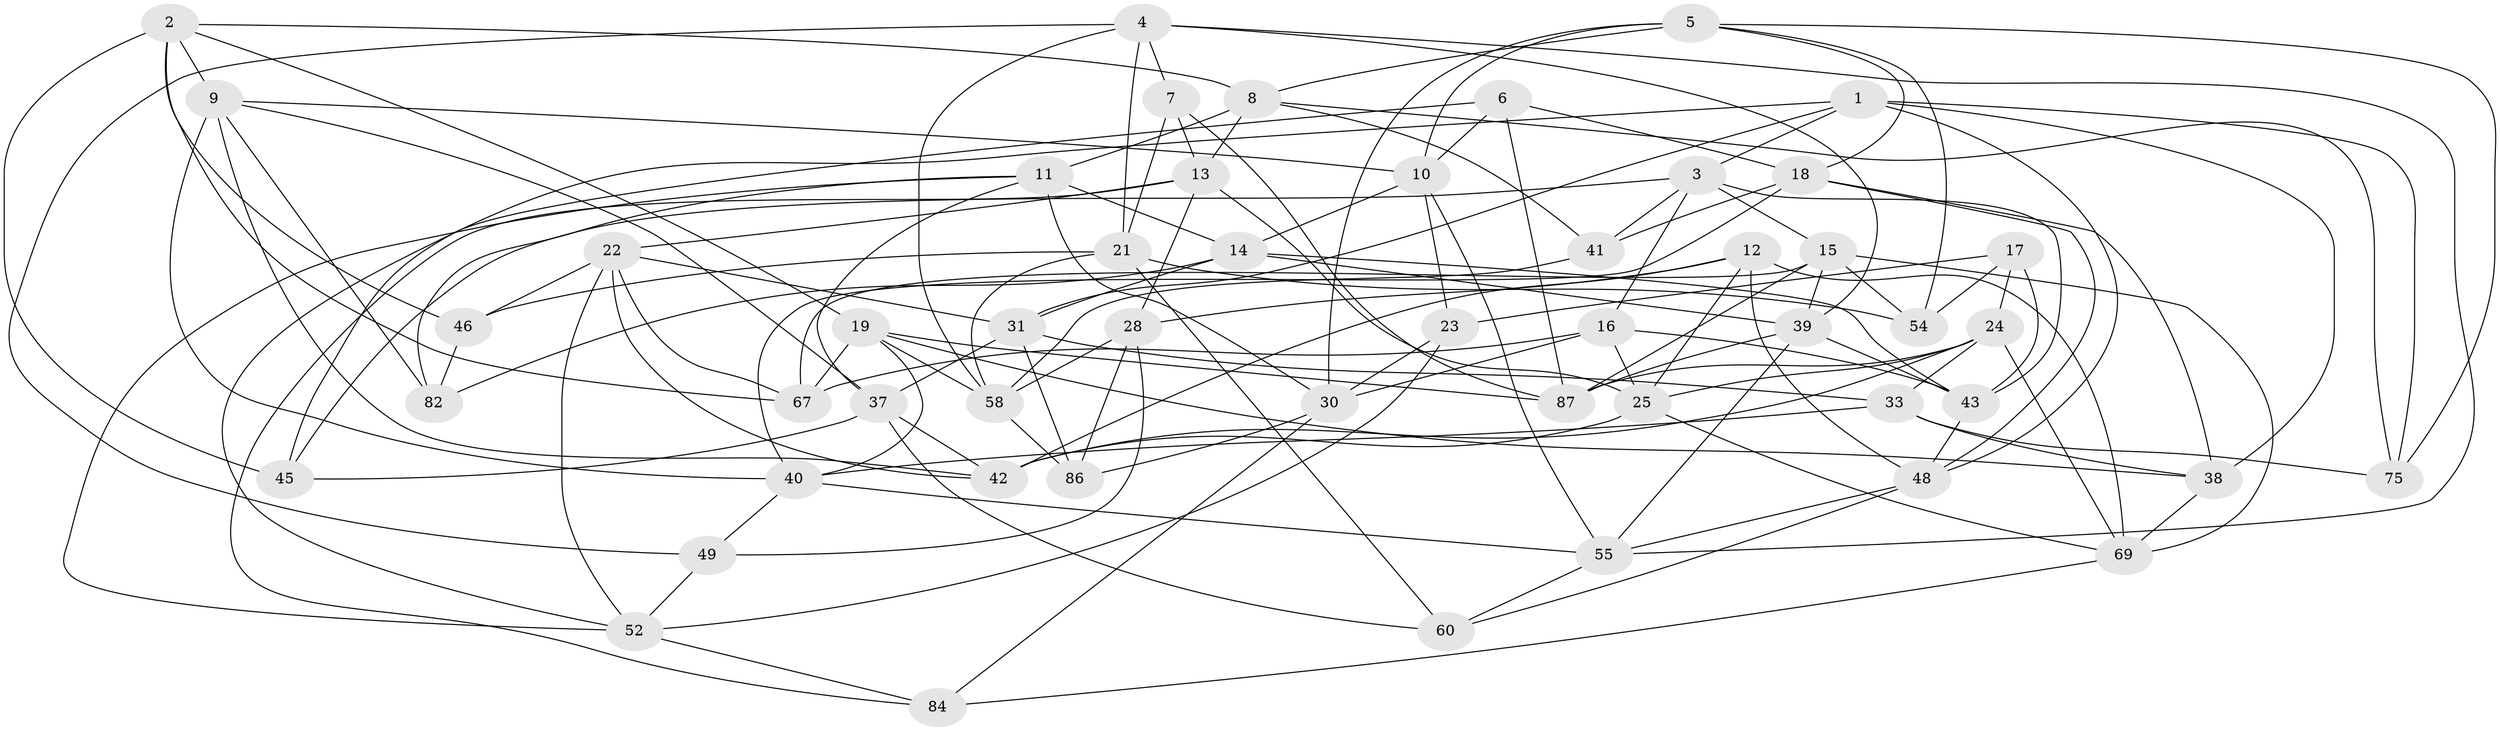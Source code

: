 // original degree distribution, {4: 1.0}
// Generated by graph-tools (version 1.1) at 2025/11/02/27/25 16:11:49]
// undirected, 51 vertices, 136 edges
graph export_dot {
graph [start="1"]
  node [color=gray90,style=filled];
  1 [super="+70"];
  2 [super="+44"];
  3 [super="+32"];
  4 [super="+56"];
  5 [super="+83"];
  6;
  7;
  8 [super="+20"];
  9 [super="+64"];
  10 [super="+35"];
  11 [super="+50"];
  12 [super="+77"];
  13 [super="+61"];
  14 [super="+27"];
  15 [super="+78"];
  16 [super="+36"];
  17;
  18 [super="+26"];
  19 [super="+53"];
  21 [super="+80"];
  22 [super="+66"];
  23;
  24 [super="+29"];
  25 [super="+57"];
  28 [super="+34"];
  30 [super="+74"];
  31 [super="+71"];
  33 [super="+47"];
  37 [super="+51"];
  38 [super="+59"];
  39 [super="+85"];
  40 [super="+65"];
  41;
  42 [super="+79"];
  43 [super="+72"];
  45;
  46;
  48 [super="+73"];
  49;
  52 [super="+76"];
  54;
  55 [super="+63"];
  58 [super="+62"];
  60;
  67 [super="+68"];
  69 [super="+81"];
  75;
  82;
  84;
  86;
  87 [super="+88"];
  1 -- 52;
  1 -- 48;
  1 -- 75;
  1 -- 3;
  1 -- 38;
  1 -- 31;
  2 -- 45;
  2 -- 46;
  2 -- 19;
  2 -- 8;
  2 -- 9;
  2 -- 67;
  3 -- 41;
  3 -- 16;
  3 -- 43;
  3 -- 45;
  3 -- 15;
  4 -- 58;
  4 -- 7;
  4 -- 49;
  4 -- 39;
  4 -- 21;
  4 -- 55;
  5 -- 10;
  5 -- 75;
  5 -- 30;
  5 -- 18;
  5 -- 54;
  5 -- 8;
  6 -- 45;
  6 -- 18;
  6 -- 87;
  6 -- 10;
  7 -- 87;
  7 -- 21;
  7 -- 13;
  8 -- 75;
  8 -- 11;
  8 -- 41;
  8 -- 13;
  9 -- 82;
  9 -- 37;
  9 -- 10;
  9 -- 42;
  9 -- 40;
  10 -- 23;
  10 -- 55;
  10 -- 14;
  11 -- 82;
  11 -- 52;
  11 -- 37;
  11 -- 14;
  11 -- 30;
  12 -- 25;
  12 -- 28 [weight=2];
  12 -- 69;
  12 -- 48;
  12 -- 42;
  13 -- 25;
  13 -- 28;
  13 -- 84;
  13 -- 22;
  14 -- 82;
  14 -- 39;
  14 -- 43;
  14 -- 31;
  15 -- 69;
  15 -- 54;
  15 -- 67;
  15 -- 39;
  15 -- 87;
  16 -- 67 [weight=2];
  16 -- 30;
  16 -- 25;
  16 -- 43;
  17 -- 24;
  17 -- 43;
  17 -- 23;
  17 -- 54;
  18 -- 38;
  18 -- 41;
  18 -- 48;
  18 -- 40;
  19 -- 67;
  19 -- 40;
  19 -- 38;
  19 -- 87;
  19 -- 58;
  21 -- 54;
  21 -- 60;
  21 -- 46;
  21 -- 58;
  22 -- 52;
  22 -- 46;
  22 -- 67;
  22 -- 42;
  22 -- 31;
  23 -- 52;
  23 -- 30;
  24 -- 69;
  24 -- 87;
  24 -- 25;
  24 -- 42;
  24 -- 33;
  25 -- 69;
  25 -- 42;
  28 -- 49;
  28 -- 58;
  28 -- 86;
  30 -- 84;
  30 -- 86;
  31 -- 37;
  31 -- 86;
  31 -- 33;
  33 -- 38 [weight=2];
  33 -- 75;
  33 -- 40;
  37 -- 45;
  37 -- 60;
  37 -- 42;
  38 -- 69;
  39 -- 43;
  39 -- 55;
  39 -- 87;
  40 -- 49;
  40 -- 55;
  41 -- 58;
  43 -- 48;
  46 -- 82;
  48 -- 60;
  48 -- 55;
  49 -- 52;
  52 -- 84;
  55 -- 60;
  58 -- 86;
  69 -- 84;
}
